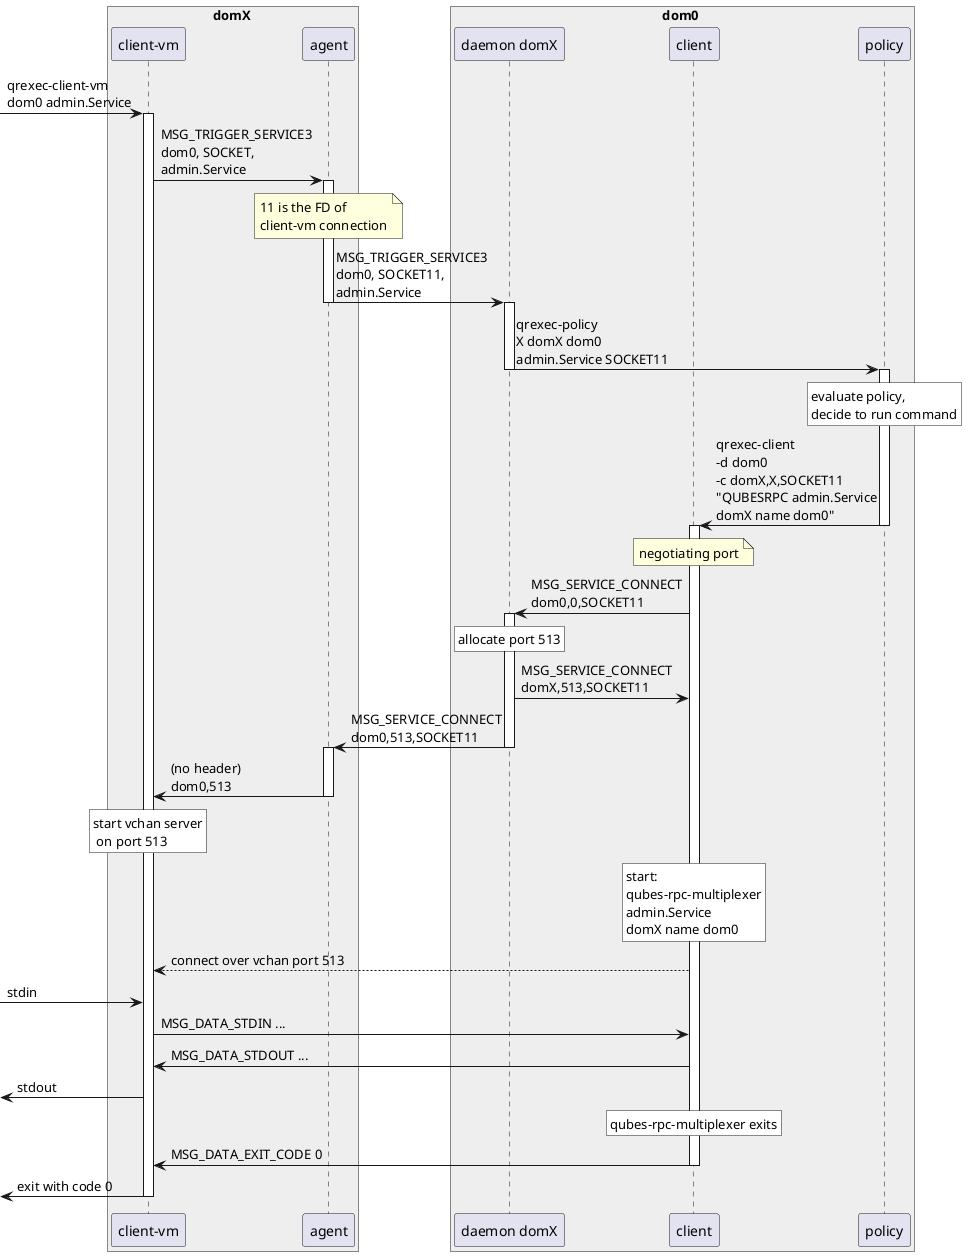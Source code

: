 @startuml

box domX #eee
    participant "client-vm" as cx
    participant "agent" as ax
end box

box dom0 #eee
    participant "daemon domX" as d
    participant "client" as c
    participant "policy" as p
end box

-> cx: qrexec-client-vm\ndom0 admin.Service

activate cx
cx -> ax: MSG_TRIGGER_SERVICE3\ndom0, SOCKET,\nadmin.Service
activate ax
note over ax: 11 is the FD of\nclient-vm connection
ax -> d: MSG_TRIGGER_SERVICE3\ndom0, SOCKET11,\nadmin.Service
deactivate ax
activate d
d -> p: qrexec-policy\nX domX dom0\nadmin.Service SOCKET11
deactivate d
activate p

rnote over p #fff: evaluate policy,\ndecide to run command
p -> c: qrexec-client\n-d dom0\n-c domX,X,SOCKET11\n"QUBESRPC admin.Service\ndomX name dom0"
deactivate p
activate c

note over c: negotiating port
c -> d: MSG_SERVICE_CONNECT\ndom0,0,SOCKET11
activate d
rnote over d #fff: allocate port 513
d -> c: MSG_SERVICE_CONNECT\ndomX,513,SOCKET11
d -> ax: MSG_SERVICE_CONNECT\ndom0,513,SOCKET11
deactivate d
activate ax
ax -> cx: (no header)\ndom0,513
deactivate ax
rnote over cx #fff: start vchan server\n on port 513
rnote over c #fff: start:\nqubes-rpc-multiplexer\nadmin.Service\ndomX name dom0
c --> cx: connect over vchan port 513
-> cx: stdin
cx -> c: MSG_DATA_STDIN ...
c -> cx: MSG_DATA_STDOUT ...
<- cx: stdout
rnote over c #fff: qubes-rpc-multiplexer exits
c -> cx: MSG_DATA_EXIT_CODE 0
deactivate c
<- cx: exit with code 0
deactivate cx

@end uml
